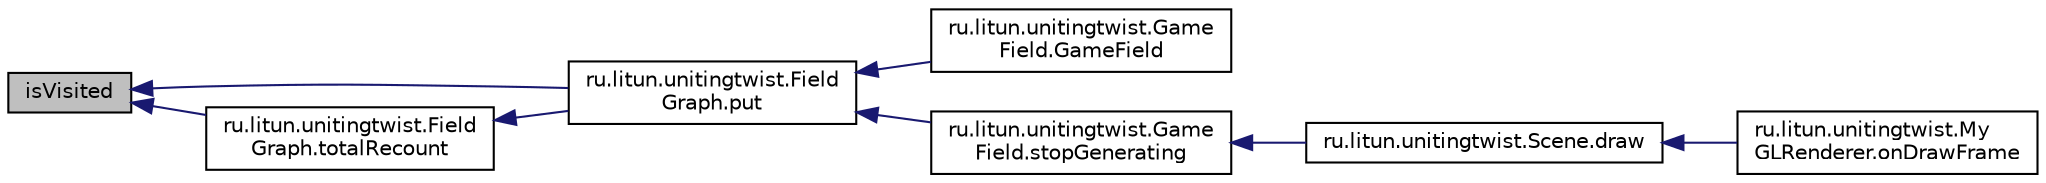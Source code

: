 digraph "isVisited"
{
  edge [fontname="Helvetica",fontsize="10",labelfontname="Helvetica",labelfontsize="10"];
  node [fontname="Helvetica",fontsize="10",shape=record];
  rankdir="LR";
  Node52 [label="isVisited",height=0.2,width=0.4,color="black", fillcolor="grey75", style="filled", fontcolor="black"];
  Node52 -> Node53 [dir="back",color="midnightblue",fontsize="10",style="solid",fontname="Helvetica"];
  Node53 [label="ru.litun.unitingtwist.Field\lGraph.put",height=0.2,width=0.4,color="black", fillcolor="white", style="filled",URL="$classru_1_1litun_1_1unitingtwist_1_1_field_graph.html#ad00bb318775c75318a78b012a28a3cc8"];
  Node53 -> Node54 [dir="back",color="midnightblue",fontsize="10",style="solid",fontname="Helvetica"];
  Node54 [label="ru.litun.unitingtwist.Game\lField.GameField",height=0.2,width=0.4,color="black", fillcolor="white", style="filled",URL="$classru_1_1litun_1_1unitingtwist_1_1_game_field.html#a60249e68db18dd0bc0bd4f2f29281531"];
  Node53 -> Node55 [dir="back",color="midnightblue",fontsize="10",style="solid",fontname="Helvetica"];
  Node55 [label="ru.litun.unitingtwist.Game\lField.stopGenerating",height=0.2,width=0.4,color="black", fillcolor="white", style="filled",URL="$classru_1_1litun_1_1unitingtwist_1_1_game_field.html#a28a9f1f8fa9987e78b712b22aa8792a3"];
  Node55 -> Node56 [dir="back",color="midnightblue",fontsize="10",style="solid",fontname="Helvetica"];
  Node56 [label="ru.litun.unitingtwist.Scene.draw",height=0.2,width=0.4,color="black", fillcolor="white", style="filled",URL="$classru_1_1litun_1_1unitingtwist_1_1_scene.html#ace8a0d2a4e41b6d83897d48fd91a7ab3"];
  Node56 -> Node57 [dir="back",color="midnightblue",fontsize="10",style="solid",fontname="Helvetica"];
  Node57 [label="ru.litun.unitingtwist.My\lGLRenderer.onDrawFrame",height=0.2,width=0.4,color="black", fillcolor="white", style="filled",URL="$classru_1_1litun_1_1unitingtwist_1_1_my_g_l_renderer.html#aba4bf3428902adb204d17703e7afcbc9"];
  Node52 -> Node58 [dir="back",color="midnightblue",fontsize="10",style="solid",fontname="Helvetica"];
  Node58 [label="ru.litun.unitingtwist.Field\lGraph.totalRecount",height=0.2,width=0.4,color="black", fillcolor="white", style="filled",URL="$classru_1_1litun_1_1unitingtwist_1_1_field_graph.html#a4e527a0a39cf1b2888ceaa013cc7e2c1"];
  Node58 -> Node53 [dir="back",color="midnightblue",fontsize="10",style="solid",fontname="Helvetica"];
}
